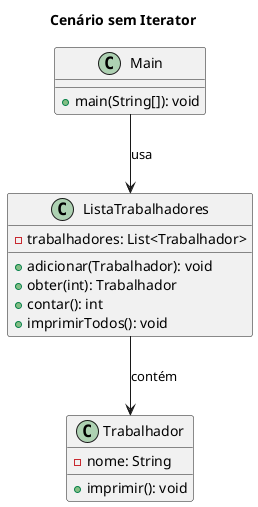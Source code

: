 @startuml
title Cenário sem Iterator

class Trabalhador {
  - nome: String
  + imprimir(): void
}

class ListaTrabalhadores {
  - trabalhadores: List<Trabalhador>
  + adicionar(Trabalhador): void
  + obter(int): Trabalhador
  + contar(): int
  + imprimirTodos(): void
}

class Main {
  + main(String[]): void
}

Main --> ListaTrabalhadores : usa
ListaTrabalhadores --> Trabalhador : contém

@enduml
